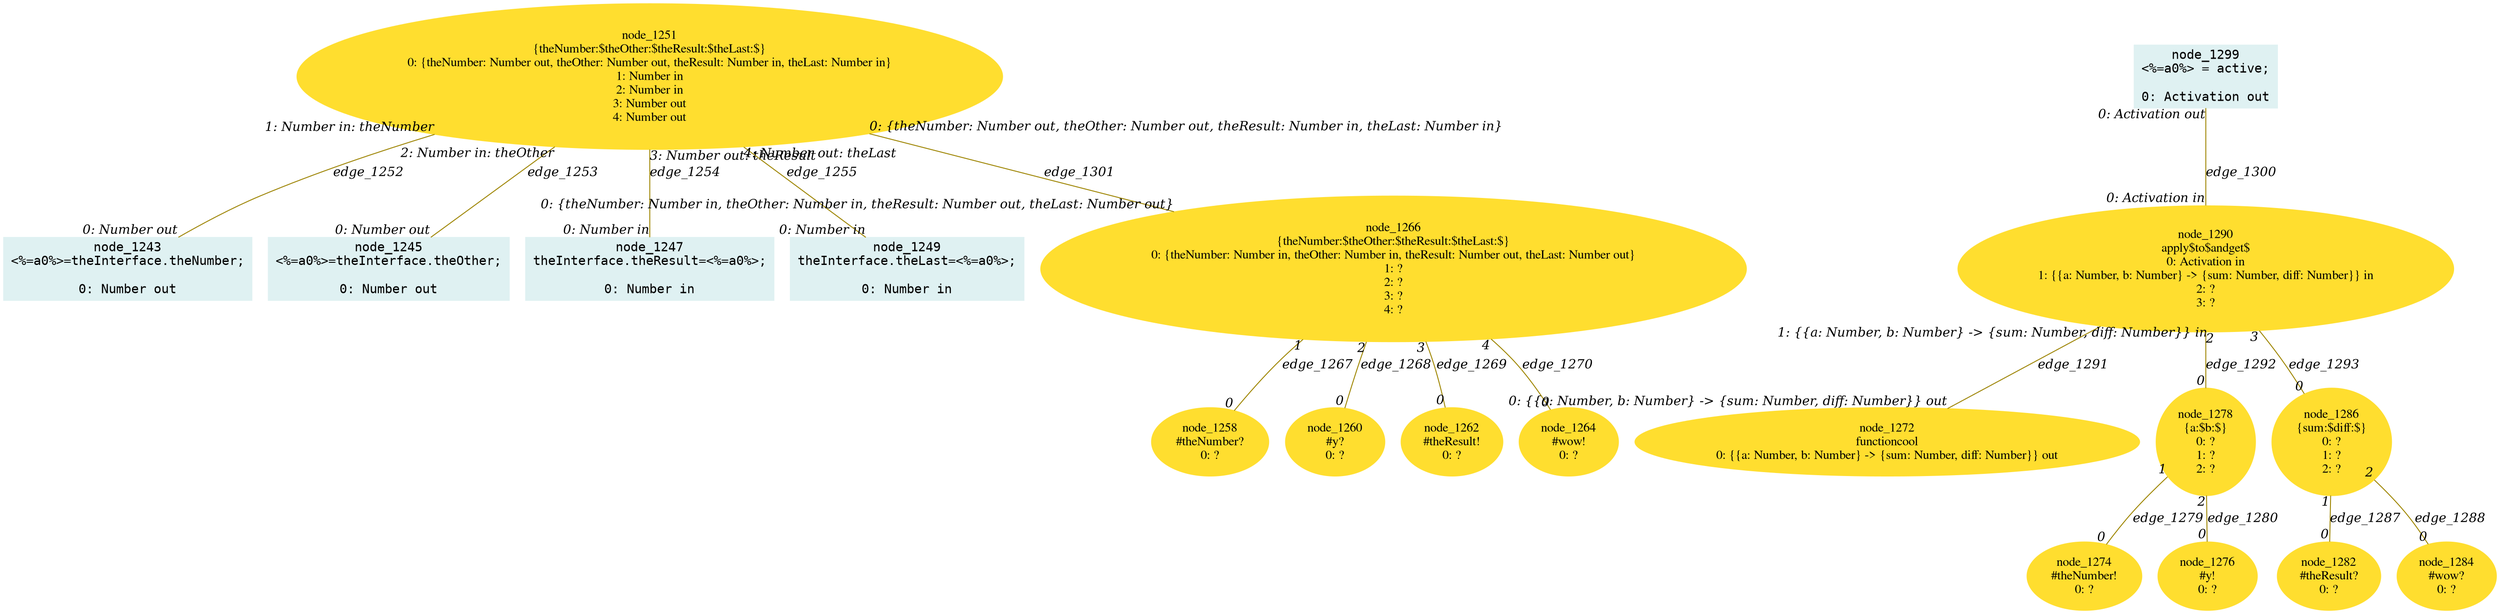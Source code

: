 digraph g{node_1243 [shape="box", style="filled", color="#dff1f2", fontname="Courier", label="node_1243
<%=a0%>=theInterface.theNumber;

0: Number out" ]
node_1245 [shape="box", style="filled", color="#dff1f2", fontname="Courier", label="node_1245
<%=a0%>=theInterface.theOther;

0: Number out" ]
node_1247 [shape="box", style="filled", color="#dff1f2", fontname="Courier", label="node_1247
theInterface.theResult=<%=a0%>;

0: Number in" ]
node_1249 [shape="box", style="filled", color="#dff1f2", fontname="Courier", label="node_1249
theInterface.theLast=<%=a0%>;

0: Number in" ]
node_1251 [shape="ellipse", style="filled", color="#ffde2f", fontname="Times", label="node_1251
{theNumber:$theOther:$theResult:$theLast:$}
0: {theNumber: Number out, theOther: Number out, theResult: Number in, theLast: Number in}
1: Number in
2: Number in
3: Number out
4: Number out" ]
node_1258 [shape="ellipse", style="filled", color="#ffde2f", fontname="Times", label="node_1258
#theNumber?
0: ?" ]
node_1260 [shape="ellipse", style="filled", color="#ffde2f", fontname="Times", label="node_1260
#y?
0: ?" ]
node_1262 [shape="ellipse", style="filled", color="#ffde2f", fontname="Times", label="node_1262
#theResult!
0: ?" ]
node_1264 [shape="ellipse", style="filled", color="#ffde2f", fontname="Times", label="node_1264
#wow!
0: ?" ]
node_1266 [shape="ellipse", style="filled", color="#ffde2f", fontname="Times", label="node_1266
{theNumber:$theOther:$theResult:$theLast:$}
0: {theNumber: Number in, theOther: Number in, theResult: Number out, theLast: Number out}
1: ?
2: ?
3: ?
4: ?" ]
node_1272 [shape="ellipse", style="filled", color="#ffde2f", fontname="Times", label="node_1272
functioncool
0: {{a: Number, b: Number} -> {sum: Number, diff: Number}} out" ]
node_1274 [shape="ellipse", style="filled", color="#ffde2f", fontname="Times", label="node_1274
#theNumber!
0: ?" ]
node_1276 [shape="ellipse", style="filled", color="#ffde2f", fontname="Times", label="node_1276
#y!
0: ?" ]
node_1278 [shape="ellipse", style="filled", color="#ffde2f", fontname="Times", label="node_1278
{a:$b:$}
0: ?
1: ?
2: ?" ]
node_1282 [shape="ellipse", style="filled", color="#ffde2f", fontname="Times", label="node_1282
#theResult?
0: ?" ]
node_1284 [shape="ellipse", style="filled", color="#ffde2f", fontname="Times", label="node_1284
#wow?
0: ?" ]
node_1286 [shape="ellipse", style="filled", color="#ffde2f", fontname="Times", label="node_1286
{sum:$diff:$}
0: ?
1: ?
2: ?" ]
node_1290 [shape="ellipse", style="filled", color="#ffde2f", fontname="Times", label="node_1290
apply$to$andget$
0: Activation in
1: {{a: Number, b: Number} -> {sum: Number, diff: Number}} in
2: ?
3: ?" ]
node_1299 [shape="box", style="filled", color="#dff1f2", fontname="Courier", label="node_1299
<%=a0%> = active;

0: Activation out" ]
node_1251 -> node_1243 [dir=none, arrowHead=none, fontname="Times-Italic", arrowsize=1, color="#9d8400", label="edge_1252",  headlabel="0: Number out", taillabel="1: Number in: theNumber" ]
node_1251 -> node_1245 [dir=none, arrowHead=none, fontname="Times-Italic", arrowsize=1, color="#9d8400", label="edge_1253",  headlabel="0: Number out", taillabel="2: Number in: theOther" ]
node_1251 -> node_1247 [dir=none, arrowHead=none, fontname="Times-Italic", arrowsize=1, color="#9d8400", label="edge_1254",  headlabel="0: Number in", taillabel="3: Number out: theResult" ]
node_1251 -> node_1249 [dir=none, arrowHead=none, fontname="Times-Italic", arrowsize=1, color="#9d8400", label="edge_1255",  headlabel="0: Number in", taillabel="4: Number out: theLast" ]
node_1266 -> node_1258 [dir=none, arrowHead=none, fontname="Times-Italic", arrowsize=1, color="#9d8400", label="edge_1267",  headlabel="0", taillabel="1" ]
node_1266 -> node_1260 [dir=none, arrowHead=none, fontname="Times-Italic", arrowsize=1, color="#9d8400", label="edge_1268",  headlabel="0", taillabel="2" ]
node_1266 -> node_1262 [dir=none, arrowHead=none, fontname="Times-Italic", arrowsize=1, color="#9d8400", label="edge_1269",  headlabel="0", taillabel="3" ]
node_1266 -> node_1264 [dir=none, arrowHead=none, fontname="Times-Italic", arrowsize=1, color="#9d8400", label="edge_1270",  headlabel="0", taillabel="4" ]
node_1278 -> node_1274 [dir=none, arrowHead=none, fontname="Times-Italic", arrowsize=1, color="#9d8400", label="edge_1279",  headlabel="0", taillabel="1" ]
node_1278 -> node_1276 [dir=none, arrowHead=none, fontname="Times-Italic", arrowsize=1, color="#9d8400", label="edge_1280",  headlabel="0", taillabel="2" ]
node_1286 -> node_1282 [dir=none, arrowHead=none, fontname="Times-Italic", arrowsize=1, color="#9d8400", label="edge_1287",  headlabel="0", taillabel="1" ]
node_1286 -> node_1284 [dir=none, arrowHead=none, fontname="Times-Italic", arrowsize=1, color="#9d8400", label="edge_1288",  headlabel="0", taillabel="2" ]
node_1290 -> node_1272 [dir=none, arrowHead=none, fontname="Times-Italic", arrowsize=1, color="#9d8400", label="edge_1291",  headlabel="0: {{a: Number, b: Number} -> {sum: Number, diff: Number}} out", taillabel="1: {{a: Number, b: Number} -> {sum: Number, diff: Number}} in" ]
node_1290 -> node_1278 [dir=none, arrowHead=none, fontname="Times-Italic", arrowsize=1, color="#9d8400", label="edge_1292",  headlabel="0", taillabel="2" ]
node_1290 -> node_1286 [dir=none, arrowHead=none, fontname="Times-Italic", arrowsize=1, color="#9d8400", label="edge_1293",  headlabel="0", taillabel="3" ]
node_1299 -> node_1290 [dir=none, arrowHead=none, fontname="Times-Italic", arrowsize=1, color="#9d8400", label="edge_1300",  headlabel="0: Activation in", taillabel="0: Activation out" ]
node_1251 -> node_1266 [dir=none, arrowHead=none, fontname="Times-Italic", arrowsize=1, color="#9d8400", label="edge_1301",  headlabel="0: {theNumber: Number in, theOther: Number in, theResult: Number out, theLast: Number out}", taillabel="0: {theNumber: Number out, theOther: Number out, theResult: Number in, theLast: Number in}" ]
}